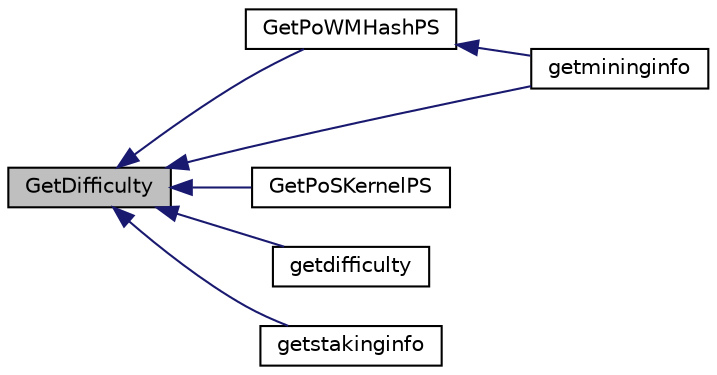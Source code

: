 digraph "GetDifficulty"
{
  edge [fontname="Helvetica",fontsize="10",labelfontname="Helvetica",labelfontsize="10"];
  node [fontname="Helvetica",fontsize="10",shape=record];
  rankdir="LR";
  Node53 [label="GetDifficulty",height=0.2,width=0.4,color="black", fillcolor="grey75", style="filled", fontcolor="black"];
  Node53 -> Node54 [dir="back",color="midnightblue",fontsize="10",style="solid",fontname="Helvetica"];
  Node54 [label="GetPoWMHashPS",height=0.2,width=0.4,color="black", fillcolor="white", style="filled",URL="$d3/da2/rpcserver_8h.html#a3da60ebd3884dc09e7a20b0798b6cf36"];
  Node54 -> Node55 [dir="back",color="midnightblue",fontsize="10",style="solid",fontname="Helvetica"];
  Node55 [label="getmininginfo",height=0.2,width=0.4,color="black", fillcolor="white", style="filled",URL="$d4/ddd/rpcmining_8cpp.html#a89c187faff7322c7d15134d13570ca1e"];
  Node53 -> Node56 [dir="back",color="midnightblue",fontsize="10",style="solid",fontname="Helvetica"];
  Node56 [label="GetPoSKernelPS",height=0.2,width=0.4,color="black", fillcolor="white", style="filled",URL="$d3/da2/rpcserver_8h.html#a8de51dc4945be68c0581e328efb8c9ab"];
  Node53 -> Node57 [dir="back",color="midnightblue",fontsize="10",style="solid",fontname="Helvetica"];
  Node57 [label="getdifficulty",height=0.2,width=0.4,color="black", fillcolor="white", style="filled",URL="$d0/d47/rpcblockchain_8cpp.html#a273d24288c722f1ba2013cc5576b4321"];
  Node53 -> Node55 [dir="back",color="midnightblue",fontsize="10",style="solid",fontname="Helvetica"];
  Node53 -> Node58 [dir="back",color="midnightblue",fontsize="10",style="solid",fontname="Helvetica"];
  Node58 [label="getstakinginfo",height=0.2,width=0.4,color="black", fillcolor="white", style="filled",URL="$d4/ddd/rpcmining_8cpp.html#aedf628177ea04e0077d9d530963d40d6"];
}

